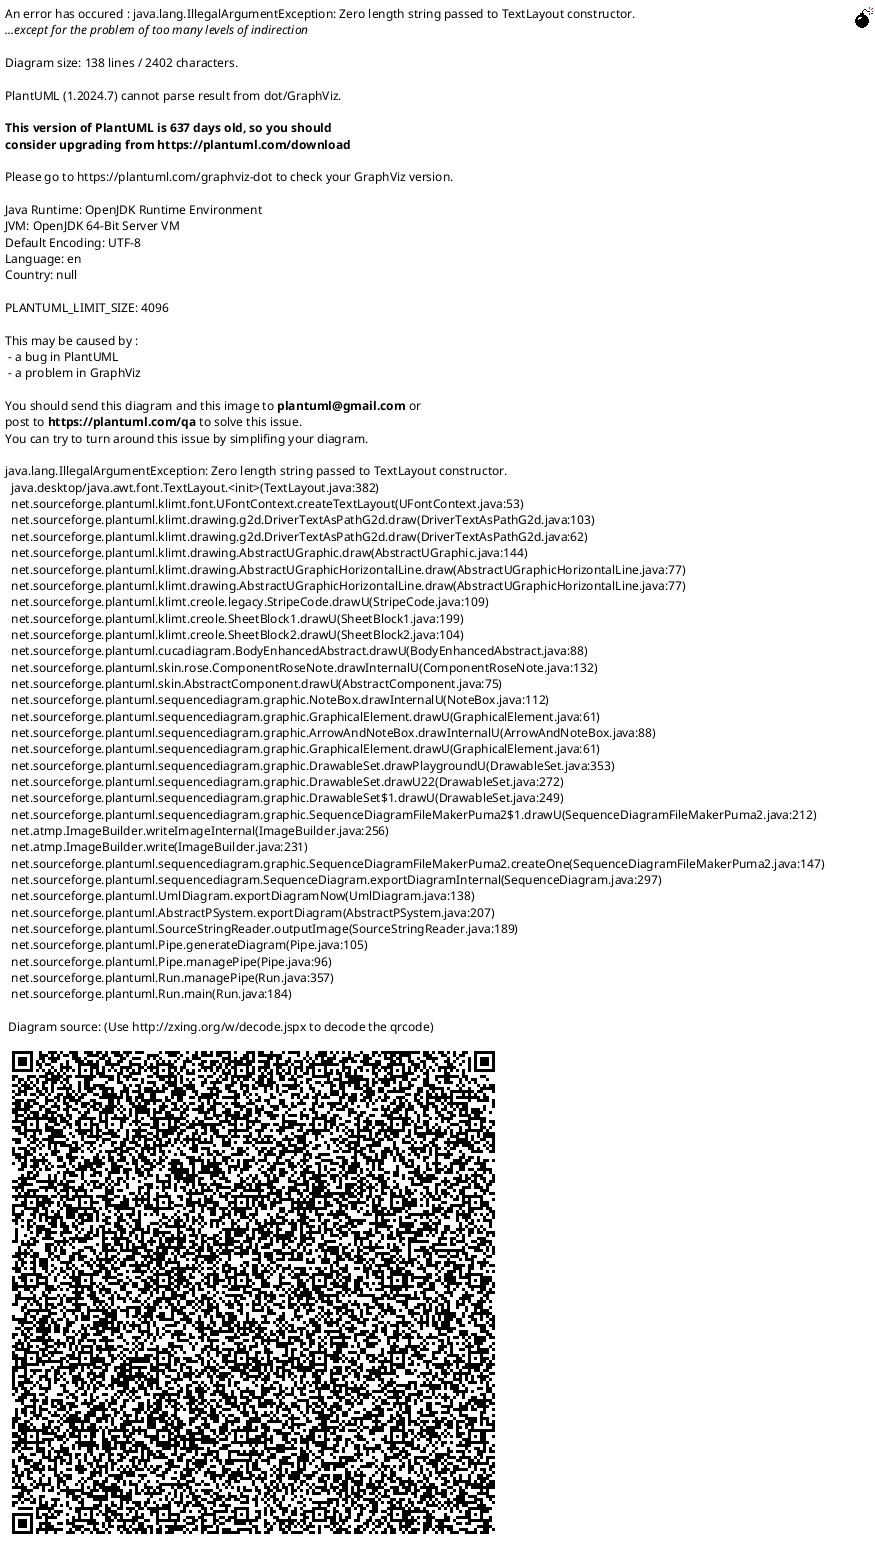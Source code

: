 @startuml

scale 1000*500
autonumber 

participant sys
participant ".bashrc" as brc
participant ".enterrc" as erc
participant ".fonshrc" as frc
participant ".pltrc" as prc
participant github as gh
participant "plt/.d/.repo/bcp_sys_/" as bcp_fs

== 1_upd_all_alt ==
ref over sys
epm full-upgrad

apt-get install
epm play yandex-
end ref

== 2_reset_plt_fonsh ==
ref over sys : rm -f "$HOME"/ REPOBARE/ .fonsh_path .plt_path .repo_path

== 3_git_init ==
ref over sys
rm -rf ${HOME}/.ssh
unzip ${HOME}/read.zip -d ${HOME}
end ref

== 4_git_clone ==
gh -> sys: clone git@github.com: plt, communis, fonsh

== 5_first_copy_dotfiles ==
bcp_fs -> sys:tar -xzvf repo_path plt_path fonsh_path
ref over brc : .bashrc:add str: . ~/.enterrc 
ref over sys : rm ${HOME}/.vscode-oss

== 6_first_start_bash ==
ref over sys
. $HOME/.bashrc


bcp_l2d_ -_bcp bashrc
bcp_sys_ -_dpl
apt_alt_ 1
end ref

sys -> erc : . .bashrc

note right
<code>
if [ -f ~/.enterrc ]; then . ~/.enterrc; fi
</code>
end note

erc -> erc : source .pltrc

note right
<code>

Hardcore fonsh_path plt_path

enter_sys_plt:
FONSH_PATH=$(cat ~/.fonsh_path)
PLT_PATH=$(cat ~/.plt_path)
REPO_PATH=$(cat ~/.repo_path)
def c_up
def rr

. ${PLT_PATH}/.pltrc
. ${FONSH_PATH}/.fonshrc

c_up "${PLT_PATH}"/.d/.sh/.bashrc

eval "$(ssh-agent -s)"
export MANOPT="-L ru"

export GIT_PS1_SHOWDIRTYSTATE=1
export PS1='\033[35;40m\u@\H \w$(__git_ps1 " (%s)")\$\033[0m '


. "${COMMUNIS_PATH}/Deploy_store/.qa/lib/user/0_ini.sh"

c_up "${COMMUNIS_PATH}"/Deploy_store/.qa
c_up "${COMMUNIS_PATH}"/Deploy_store/.os/
c_up "${COMMUNIS_PATH}"/Deploy_store/.os/.sh/
c_up "${COMMUNIS_PATH}"/Deploy_store/

add_PATH_

</code>
end note

erc -> prc : source .fonshrc

note right
<code>

def c_up
. "${PLT_PATH}"/.d/.config/env.sh
. "${PLT_PATH}"/.d/.frc/a.frc
c_up "${PLT_PATH}/actio"

</code>
end note

erc -> frc : source .fonshrc

note right
<code>

def c_up
. "${FONSH_PATH}"/.d/.config/env.sh
. "${FONSH_PATH}"/.d/.frc/a.frc
c_up "${FONSH_PATH}/actio"

</code>
end note

== 7_post_first_ ==

ref over sys
. ${PLT_PATH}/.d/.etc/nginx/cp_scena_1_conf.sh
end ref

sys -> sys : . ${PLT_PATH}/.d/.etc/nginx/cp_scena_1_conf.sh

note right
<code>

sudo cp -v ${PLT_PATH}/.d/.etc/nginx/sites-available.d/scena_1.conf /etc/nginx/sites-available.d/scena_1.conf
sudo ln -sv /etc/nginx/sites-available.d/scena_1.conf /etc/nginx/sites-enabled.d/scena_1.conf

</code>
end note

@enduml